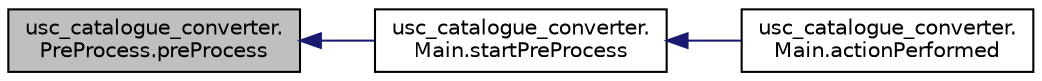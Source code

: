 digraph "usc_catalogue_converter.PreProcess.preProcess"
{
  edge [fontname="Helvetica",fontsize="10",labelfontname="Helvetica",labelfontsize="10"];
  node [fontname="Helvetica",fontsize="10",shape=record];
  rankdir="LR";
  Node23 [label="usc_catalogue_converter.\lPreProcess.preProcess",height=0.2,width=0.4,color="black", fillcolor="grey75", style="filled", fontcolor="black"];
  Node23 -> Node24 [dir="back",color="midnightblue",fontsize="10",style="solid",fontname="Helvetica"];
  Node24 [label="usc_catalogue_converter.\lMain.startPreProcess",height=0.2,width=0.4,color="black", fillcolor="white", style="filled",URL="$d8/de1/classusc__catalogue__converter_1_1_main.html#aa4b9519c6602598ce6a5c1d67d2643cd"];
  Node24 -> Node25 [dir="back",color="midnightblue",fontsize="10",style="solid",fontname="Helvetica"];
  Node25 [label="usc_catalogue_converter.\lMain.actionPerformed",height=0.2,width=0.4,color="black", fillcolor="white", style="filled",URL="$d8/de1/classusc__catalogue__converter_1_1_main.html#a8e60b8d00e07d663eecb115e42122216"];
}
